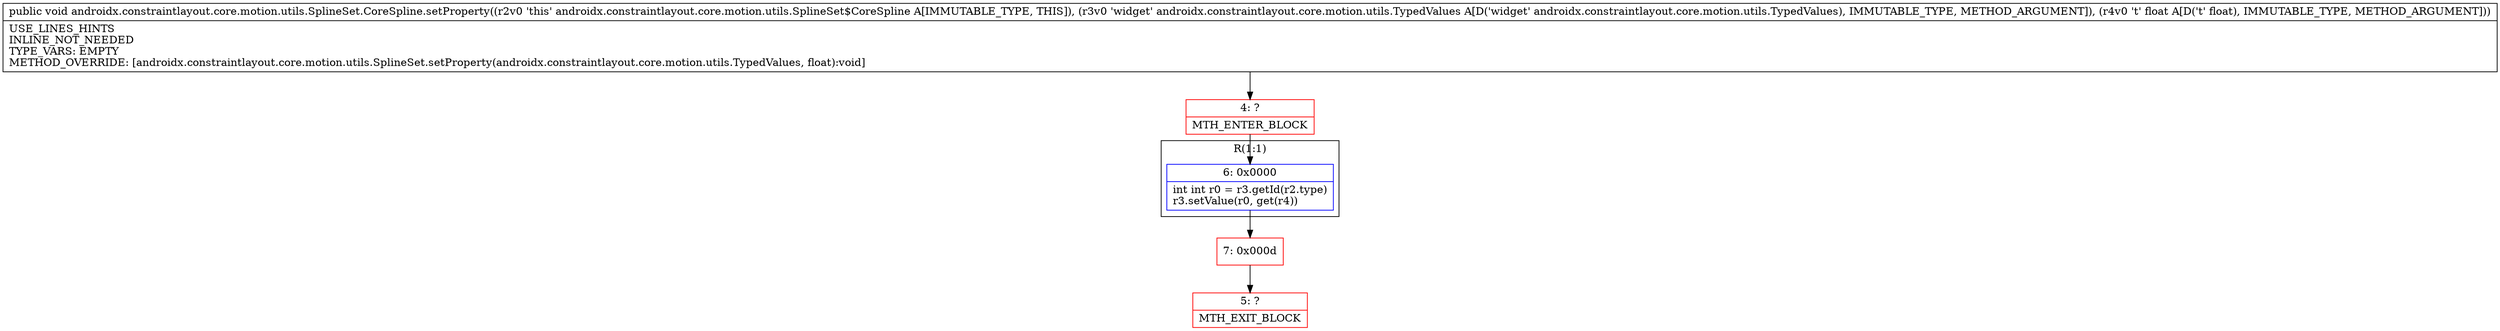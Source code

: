 digraph "CFG forandroidx.constraintlayout.core.motion.utils.SplineSet.CoreSpline.setProperty(Landroidx\/constraintlayout\/core\/motion\/utils\/TypedValues;F)V" {
subgraph cluster_Region_1431067055 {
label = "R(1:1)";
node [shape=record,color=blue];
Node_6 [shape=record,label="{6\:\ 0x0000|int int r0 = r3.getId(r2.type)\lr3.setValue(r0, get(r4))\l}"];
}
Node_4 [shape=record,color=red,label="{4\:\ ?|MTH_ENTER_BLOCK\l}"];
Node_7 [shape=record,color=red,label="{7\:\ 0x000d}"];
Node_5 [shape=record,color=red,label="{5\:\ ?|MTH_EXIT_BLOCK\l}"];
MethodNode[shape=record,label="{public void androidx.constraintlayout.core.motion.utils.SplineSet.CoreSpline.setProperty((r2v0 'this' androidx.constraintlayout.core.motion.utils.SplineSet$CoreSpline A[IMMUTABLE_TYPE, THIS]), (r3v0 'widget' androidx.constraintlayout.core.motion.utils.TypedValues A[D('widget' androidx.constraintlayout.core.motion.utils.TypedValues), IMMUTABLE_TYPE, METHOD_ARGUMENT]), (r4v0 't' float A[D('t' float), IMMUTABLE_TYPE, METHOD_ARGUMENT]))  | USE_LINES_HINTS\lINLINE_NOT_NEEDED\lTYPE_VARS: EMPTY\lMETHOD_OVERRIDE: [androidx.constraintlayout.core.motion.utils.SplineSet.setProperty(androidx.constraintlayout.core.motion.utils.TypedValues, float):void]\l}"];
MethodNode -> Node_4;Node_6 -> Node_7;
Node_4 -> Node_6;
Node_7 -> Node_5;
}

